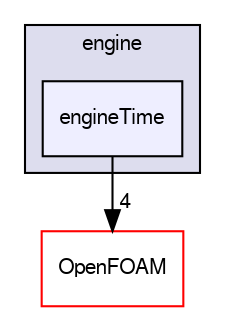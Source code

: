digraph "src/engine/engineTime" {
  bgcolor=transparent;
  compound=true
  node [ fontsize="10", fontname="FreeSans"];
  edge [ labelfontsize="10", labelfontname="FreeSans"];
  subgraph clusterdir_2052808828190f934b76e979ee65af8a {
    graph [ bgcolor="#ddddee", pencolor="black", label="engine" fontname="FreeSans", fontsize="10", URL="dir_2052808828190f934b76e979ee65af8a.html"]
  dir_b0bd96e4d3043d52ea0ba0fcf8407c96 [shape=box, label="engineTime", style="filled", fillcolor="#eeeeff", pencolor="black", URL="dir_b0bd96e4d3043d52ea0ba0fcf8407c96.html"];
  }
  dir_c5473ff19b20e6ec4dfe5c310b3778a8 [shape=box label="OpenFOAM" color="red" URL="dir_c5473ff19b20e6ec4dfe5c310b3778a8.html"];
  dir_b0bd96e4d3043d52ea0ba0fcf8407c96->dir_c5473ff19b20e6ec4dfe5c310b3778a8 [headlabel="4", labeldistance=1.5 headhref="dir_000710_001706.html"];
}
